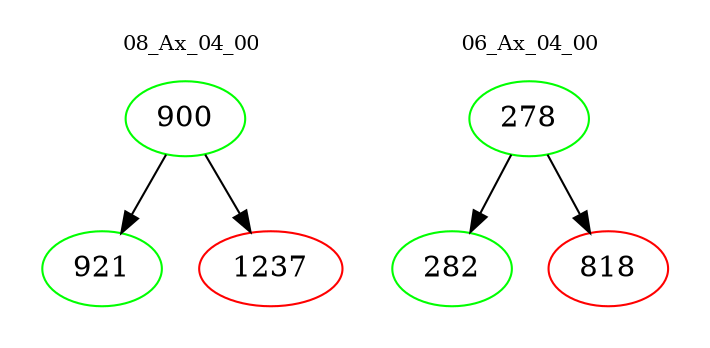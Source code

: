 digraph{
subgraph cluster_0 {
color = white
label = "08_Ax_04_00";
fontsize=10;
T0_900 [label="900", color="green"]
T0_900 -> T0_921 [color="black"]
T0_921 [label="921", color="green"]
T0_900 -> T0_1237 [color="black"]
T0_1237 [label="1237", color="red"]
}
subgraph cluster_1 {
color = white
label = "06_Ax_04_00";
fontsize=10;
T1_278 [label="278", color="green"]
T1_278 -> T1_282 [color="black"]
T1_282 [label="282", color="green"]
T1_278 -> T1_818 [color="black"]
T1_818 [label="818", color="red"]
}
}
